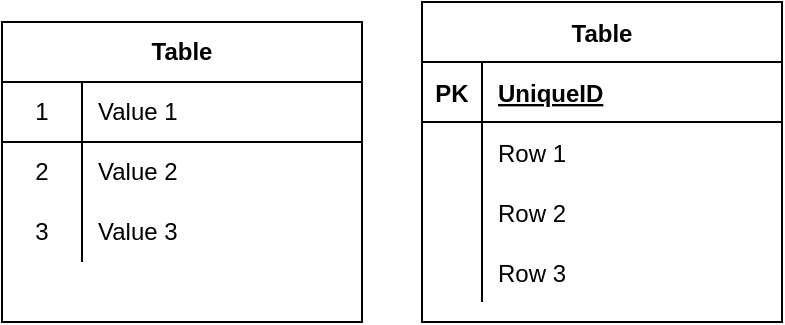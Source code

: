 <mxfile version="13.9.7" type="github"><diagram id="lzk9xbMn3PxM4zhFCGJj" name="Сторінка-1"><mxGraphModel dx="1051" dy="486" grid="1" gridSize="10" guides="1" tooltips="1" connect="1" arrows="1" fold="1" page="1" pageScale="1" pageWidth="827" pageHeight="1169" math="0" shadow="0"><root><mxCell id="0"/><mxCell id="1" parent="0"/><mxCell id="vWKdSIYo9TAMbO7O8tcS-1" value="Table" style="shape=table;html=1;whiteSpace=wrap;startSize=30;container=1;collapsible=0;childLayout=tableLayout;fixedRows=1;rowLines=0;fontStyle=1;align=center;" vertex="1" parent="1"><mxGeometry x="70" y="130" width="180" height="150" as="geometry"/></mxCell><mxCell id="vWKdSIYo9TAMbO7O8tcS-2" value="" style="shape=partialRectangle;html=1;whiteSpace=wrap;collapsible=0;dropTarget=0;pointerEvents=0;fillColor=none;top=0;left=0;bottom=1;right=0;points=[[0,0.5],[1,0.5]];portConstraint=eastwest;" vertex="1" parent="vWKdSIYo9TAMbO7O8tcS-1"><mxGeometry y="30" width="180" height="30" as="geometry"/></mxCell><mxCell id="vWKdSIYo9TAMbO7O8tcS-3" value="1" style="shape=partialRectangle;html=1;whiteSpace=wrap;connectable=0;fillColor=none;top=0;left=0;bottom=0;right=0;overflow=hidden;" vertex="1" parent="vWKdSIYo9TAMbO7O8tcS-2"><mxGeometry width="40" height="30" as="geometry"/></mxCell><mxCell id="vWKdSIYo9TAMbO7O8tcS-4" value="Value 1" style="shape=partialRectangle;html=1;whiteSpace=wrap;connectable=0;fillColor=none;top=0;left=0;bottom=0;right=0;align=left;spacingLeft=6;overflow=hidden;" vertex="1" parent="vWKdSIYo9TAMbO7O8tcS-2"><mxGeometry x="40" width="140" height="30" as="geometry"/></mxCell><mxCell id="vWKdSIYo9TAMbO7O8tcS-5" value="" style="shape=partialRectangle;html=1;whiteSpace=wrap;collapsible=0;dropTarget=0;pointerEvents=0;fillColor=none;top=0;left=0;bottom=0;right=0;points=[[0,0.5],[1,0.5]];portConstraint=eastwest;" vertex="1" parent="vWKdSIYo9TAMbO7O8tcS-1"><mxGeometry y="60" width="180" height="30" as="geometry"/></mxCell><mxCell id="vWKdSIYo9TAMbO7O8tcS-6" value="2" style="shape=partialRectangle;html=1;whiteSpace=wrap;connectable=0;fillColor=none;top=0;left=0;bottom=0;right=0;overflow=hidden;" vertex="1" parent="vWKdSIYo9TAMbO7O8tcS-5"><mxGeometry width="40" height="30" as="geometry"/></mxCell><mxCell id="vWKdSIYo9TAMbO7O8tcS-7" value="Value 2" style="shape=partialRectangle;html=1;whiteSpace=wrap;connectable=0;fillColor=none;top=0;left=0;bottom=0;right=0;align=left;spacingLeft=6;overflow=hidden;" vertex="1" parent="vWKdSIYo9TAMbO7O8tcS-5"><mxGeometry x="40" width="140" height="30" as="geometry"/></mxCell><mxCell id="vWKdSIYo9TAMbO7O8tcS-8" value="" style="shape=partialRectangle;html=1;whiteSpace=wrap;collapsible=0;dropTarget=0;pointerEvents=0;fillColor=none;top=0;left=0;bottom=0;right=0;points=[[0,0.5],[1,0.5]];portConstraint=eastwest;" vertex="1" parent="vWKdSIYo9TAMbO7O8tcS-1"><mxGeometry y="90" width="180" height="30" as="geometry"/></mxCell><mxCell id="vWKdSIYo9TAMbO7O8tcS-9" value="3" style="shape=partialRectangle;html=1;whiteSpace=wrap;connectable=0;fillColor=none;top=0;left=0;bottom=0;right=0;overflow=hidden;" vertex="1" parent="vWKdSIYo9TAMbO7O8tcS-8"><mxGeometry width="40" height="30" as="geometry"/></mxCell><mxCell id="vWKdSIYo9TAMbO7O8tcS-10" value="Value 3" style="shape=partialRectangle;html=1;whiteSpace=wrap;connectable=0;fillColor=none;top=0;left=0;bottom=0;right=0;align=left;spacingLeft=6;overflow=hidden;" vertex="1" parent="vWKdSIYo9TAMbO7O8tcS-8"><mxGeometry x="40" width="140" height="30" as="geometry"/></mxCell><mxCell id="vWKdSIYo9TAMbO7O8tcS-11" value="Table" style="shape=table;startSize=30;container=1;collapsible=1;childLayout=tableLayout;fixedRows=1;rowLines=0;fontStyle=1;align=center;resizeLast=1;" vertex="1" parent="1"><mxGeometry x="280" y="120" width="180" height="160" as="geometry"/></mxCell><mxCell id="vWKdSIYo9TAMbO7O8tcS-12" value="" style="shape=partialRectangle;collapsible=0;dropTarget=0;pointerEvents=0;fillColor=none;top=0;left=0;bottom=1;right=0;points=[[0,0.5],[1,0.5]];portConstraint=eastwest;" vertex="1" parent="vWKdSIYo9TAMbO7O8tcS-11"><mxGeometry y="30" width="180" height="30" as="geometry"/></mxCell><mxCell id="vWKdSIYo9TAMbO7O8tcS-13" value="PK" style="shape=partialRectangle;connectable=0;fillColor=none;top=0;left=0;bottom=0;right=0;fontStyle=1;overflow=hidden;" vertex="1" parent="vWKdSIYo9TAMbO7O8tcS-12"><mxGeometry width="30" height="30" as="geometry"/></mxCell><mxCell id="vWKdSIYo9TAMbO7O8tcS-14" value="UniqueID" style="shape=partialRectangle;connectable=0;fillColor=none;top=0;left=0;bottom=0;right=0;align=left;spacingLeft=6;fontStyle=5;overflow=hidden;" vertex="1" parent="vWKdSIYo9TAMbO7O8tcS-12"><mxGeometry x="30" width="150" height="30" as="geometry"/></mxCell><mxCell id="vWKdSIYo9TAMbO7O8tcS-15" value="" style="shape=partialRectangle;collapsible=0;dropTarget=0;pointerEvents=0;fillColor=none;top=0;left=0;bottom=0;right=0;points=[[0,0.5],[1,0.5]];portConstraint=eastwest;" vertex="1" parent="vWKdSIYo9TAMbO7O8tcS-11"><mxGeometry y="60" width="180" height="30" as="geometry"/></mxCell><mxCell id="vWKdSIYo9TAMbO7O8tcS-16" value="" style="shape=partialRectangle;connectable=0;fillColor=none;top=0;left=0;bottom=0;right=0;editable=1;overflow=hidden;" vertex="1" parent="vWKdSIYo9TAMbO7O8tcS-15"><mxGeometry width="30" height="30" as="geometry"/></mxCell><mxCell id="vWKdSIYo9TAMbO7O8tcS-17" value="Row 1" style="shape=partialRectangle;connectable=0;fillColor=none;top=0;left=0;bottom=0;right=0;align=left;spacingLeft=6;overflow=hidden;" vertex="1" parent="vWKdSIYo9TAMbO7O8tcS-15"><mxGeometry x="30" width="150" height="30" as="geometry"/></mxCell><mxCell id="vWKdSIYo9TAMbO7O8tcS-18" value="" style="shape=partialRectangle;collapsible=0;dropTarget=0;pointerEvents=0;fillColor=none;top=0;left=0;bottom=0;right=0;points=[[0,0.5],[1,0.5]];portConstraint=eastwest;" vertex="1" parent="vWKdSIYo9TAMbO7O8tcS-11"><mxGeometry y="90" width="180" height="30" as="geometry"/></mxCell><mxCell id="vWKdSIYo9TAMbO7O8tcS-19" value="" style="shape=partialRectangle;connectable=0;fillColor=none;top=0;left=0;bottom=0;right=0;editable=1;overflow=hidden;" vertex="1" parent="vWKdSIYo9TAMbO7O8tcS-18"><mxGeometry width="30" height="30" as="geometry"/></mxCell><mxCell id="vWKdSIYo9TAMbO7O8tcS-20" value="Row 2" style="shape=partialRectangle;connectable=0;fillColor=none;top=0;left=0;bottom=0;right=0;align=left;spacingLeft=6;overflow=hidden;" vertex="1" parent="vWKdSIYo9TAMbO7O8tcS-18"><mxGeometry x="30" width="150" height="30" as="geometry"/></mxCell><mxCell id="vWKdSIYo9TAMbO7O8tcS-21" value="" style="shape=partialRectangle;collapsible=0;dropTarget=0;pointerEvents=0;fillColor=none;top=0;left=0;bottom=0;right=0;points=[[0,0.5],[1,0.5]];portConstraint=eastwest;" vertex="1" parent="vWKdSIYo9TAMbO7O8tcS-11"><mxGeometry y="120" width="180" height="30" as="geometry"/></mxCell><mxCell id="vWKdSIYo9TAMbO7O8tcS-22" value="" style="shape=partialRectangle;connectable=0;fillColor=none;top=0;left=0;bottom=0;right=0;editable=1;overflow=hidden;" vertex="1" parent="vWKdSIYo9TAMbO7O8tcS-21"><mxGeometry width="30" height="30" as="geometry"/></mxCell><mxCell id="vWKdSIYo9TAMbO7O8tcS-23" value="Row 3" style="shape=partialRectangle;connectable=0;fillColor=none;top=0;left=0;bottom=0;right=0;align=left;spacingLeft=6;overflow=hidden;" vertex="1" parent="vWKdSIYo9TAMbO7O8tcS-21"><mxGeometry x="30" width="150" height="30" as="geometry"/></mxCell></root></mxGraphModel></diagram></mxfile>
